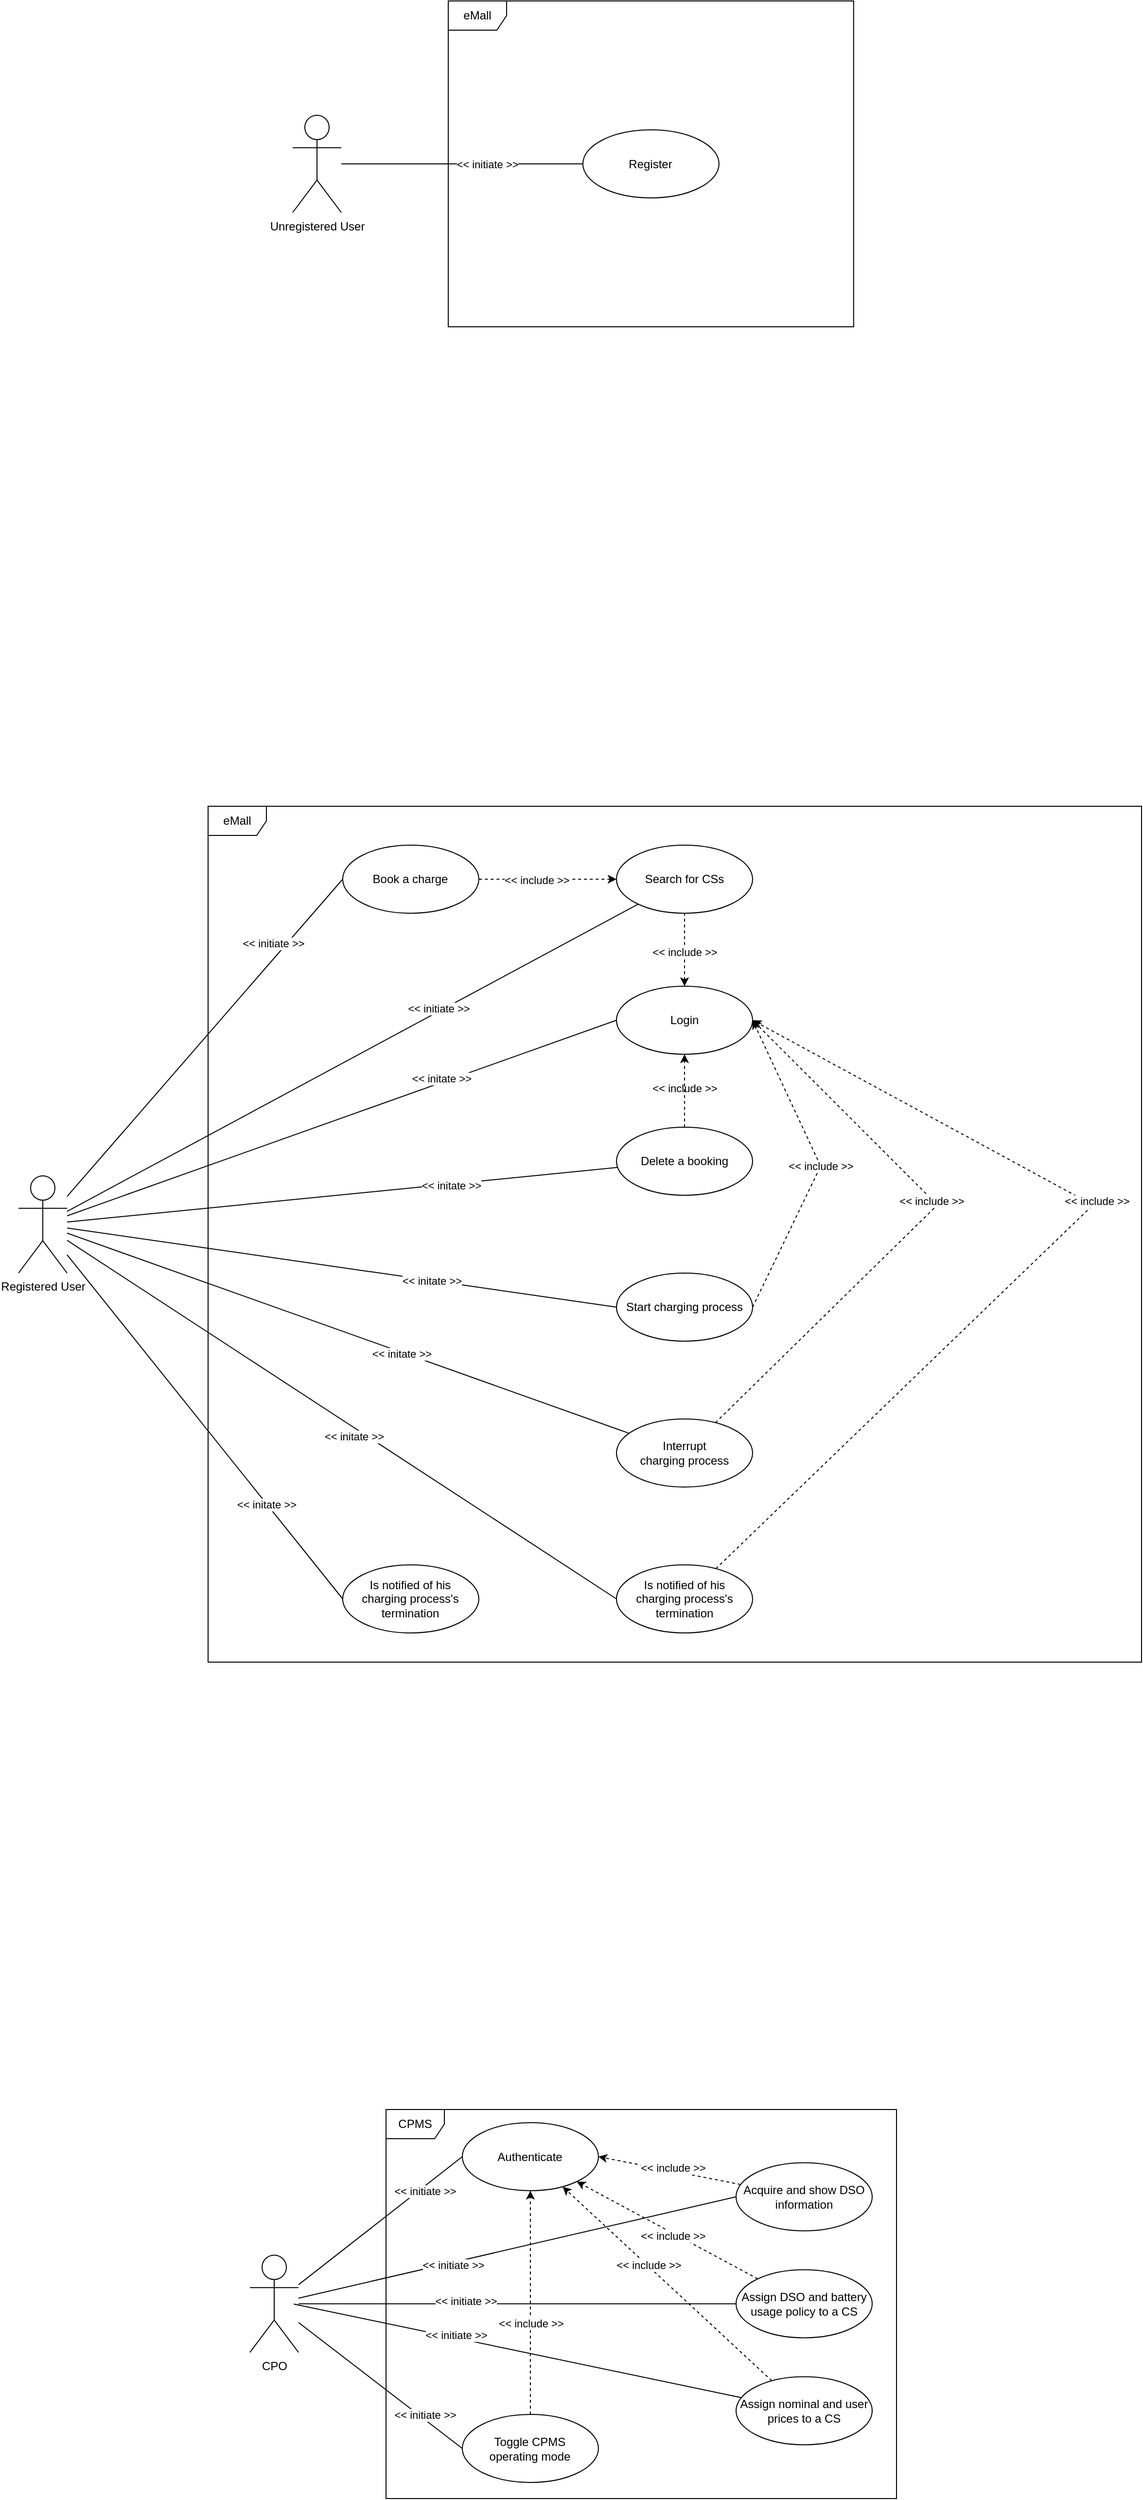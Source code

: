 <mxfile version="20.6.0" type="device"><diagram id="VmkJ4ec9ErnD-Jqvrn5z" name="Pagina-1"><mxGraphModel dx="1184" dy="596" grid="1" gridSize="10" guides="1" tooltips="1" connect="1" arrows="1" fold="1" page="1" pageScale="1" pageWidth="1200" pageHeight="1100" math="0" shadow="0"><root><mxCell id="0"/><mxCell id="1" parent="0"/><mxCell id="TpdDOl2EQPHDTydbIzFz-64" value="CPMS" style="shape=umlFrame;whiteSpace=wrap;html=1;" parent="1" vertex="1"><mxGeometry x="408" y="2550" width="525" height="400" as="geometry"/></mxCell><mxCell id="TpdDOl2EQPHDTydbIzFz-1" value="eMall" style="shape=umlFrame;whiteSpace=wrap;html=1;" parent="1" vertex="1"><mxGeometry x="472" y="382" width="416.89" height="335" as="geometry"/></mxCell><mxCell id="TpdDOl2EQPHDTydbIzFz-6" style="rounded=0;orthogonalLoop=1;jettySize=auto;html=1;endArrow=none;endFill=0;" parent="1" source="TpdDOl2EQPHDTydbIzFz-2" target="TpdDOl2EQPHDTydbIzFz-4" edge="1"><mxGeometry relative="1" as="geometry"/></mxCell><mxCell id="TpdDOl2EQPHDTydbIzFz-7" value="&amp;lt;&amp;lt; initiate &amp;gt;&amp;gt;" style="edgeLabel;html=1;align=center;verticalAlign=middle;resizable=0;points=[];" parent="TpdDOl2EQPHDTydbIzFz-6" vertex="1" connectable="0"><mxGeometry x="0.106" relative="1" as="geometry"><mxPoint x="12" as="offset"/></mxGeometry></mxCell><mxCell id="TpdDOl2EQPHDTydbIzFz-2" value="Unregistered User" style="shape=umlActor;verticalLabelPosition=bottom;verticalAlign=top;html=1;" parent="1" vertex="1"><mxGeometry x="312" y="499.5" width="50" height="100" as="geometry"/></mxCell><mxCell id="TpdDOl2EQPHDTydbIzFz-4" value="Register" style="ellipse;whiteSpace=wrap;html=1;" parent="1" vertex="1"><mxGeometry x="610.45" y="514.5" width="140" height="70" as="geometry"/></mxCell><mxCell id="TpdDOl2EQPHDTydbIzFz-8" value="eMall" style="shape=umlFrame;whiteSpace=wrap;html=1;" parent="1" vertex="1"><mxGeometry x="225" y="1210" width="960" height="880" as="geometry"/></mxCell><mxCell id="TpdDOl2EQPHDTydbIzFz-9" style="rounded=0;orthogonalLoop=1;jettySize=auto;html=1;endArrow=none;endFill=0;" parent="1" source="TpdDOl2EQPHDTydbIzFz-11" target="TpdDOl2EQPHDTydbIzFz-12" edge="1"><mxGeometry relative="1" as="geometry"/></mxCell><mxCell id="TpdDOl2EQPHDTydbIzFz-10" value="&amp;lt;&amp;lt; initiate &amp;gt;&amp;gt;" style="edgeLabel;html=1;align=center;verticalAlign=middle;resizable=0;points=[];" parent="TpdDOl2EQPHDTydbIzFz-9" vertex="1" connectable="0"><mxGeometry x="0.106" relative="1" as="geometry"><mxPoint x="57" y="-34" as="offset"/></mxGeometry></mxCell><mxCell id="TpdDOl2EQPHDTydbIzFz-23" style="edgeStyle=none;rounded=0;orthogonalLoop=1;jettySize=auto;html=1;entryX=0;entryY=0.5;entryDx=0;entryDy=0;endArrow=none;endFill=0;" parent="1" source="TpdDOl2EQPHDTydbIzFz-11" target="TpdDOl2EQPHDTydbIzFz-13" edge="1"><mxGeometry relative="1" as="geometry"/></mxCell><mxCell id="TpdDOl2EQPHDTydbIzFz-24" value="&amp;lt;&amp;lt; initiate &amp;gt;&amp;gt;" style="edgeLabel;html=1;align=center;verticalAlign=middle;resizable=0;points=[];" parent="TpdDOl2EQPHDTydbIzFz-23" vertex="1" connectable="0"><mxGeometry x="0.129" relative="1" as="geometry"><mxPoint x="52" y="-76" as="offset"/></mxGeometry></mxCell><mxCell id="TpdDOl2EQPHDTydbIzFz-26" style="edgeStyle=none;rounded=0;orthogonalLoop=1;jettySize=auto;html=1;entryX=0;entryY=0.5;entryDx=0;entryDy=0;startArrow=none;startFill=0;endArrow=none;endFill=0;" parent="1" source="TpdDOl2EQPHDTydbIzFz-11" target="TpdDOl2EQPHDTydbIzFz-25" edge="1"><mxGeometry relative="1" as="geometry"/></mxCell><mxCell id="TpdDOl2EQPHDTydbIzFz-35" style="edgeStyle=none;rounded=0;orthogonalLoop=1;jettySize=auto;html=1;entryX=0.019;entryY=0.589;entryDx=0;entryDy=0;entryPerimeter=0;startArrow=none;startFill=0;endArrow=none;endFill=0;" parent="1" source="TpdDOl2EQPHDTydbIzFz-11" target="TpdDOl2EQPHDTydbIzFz-34" edge="1"><mxGeometry relative="1" as="geometry"/></mxCell><mxCell id="TpdDOl2EQPHDTydbIzFz-40" style="edgeStyle=none;rounded=0;orthogonalLoop=1;jettySize=auto;html=1;entryX=0;entryY=0.5;entryDx=0;entryDy=0;startArrow=none;startFill=0;endArrow=none;endFill=0;" parent="1" source="TpdDOl2EQPHDTydbIzFz-11" target="TpdDOl2EQPHDTydbIzFz-39" edge="1"><mxGeometry relative="1" as="geometry"/></mxCell><mxCell id="TpdDOl2EQPHDTydbIzFz-51" style="edgeStyle=none;rounded=0;orthogonalLoop=1;jettySize=auto;html=1;entryX=0;entryY=0.5;entryDx=0;entryDy=0;startArrow=none;startFill=0;endArrow=none;endFill=0;" parent="1" source="TpdDOl2EQPHDTydbIzFz-11" target="TpdDOl2EQPHDTydbIzFz-50" edge="1"><mxGeometry relative="1" as="geometry"/></mxCell><mxCell id="TpdDOl2EQPHDTydbIzFz-57" style="edgeStyle=none;rounded=0;orthogonalLoop=1;jettySize=auto;html=1;entryX=0;entryY=0.5;entryDx=0;entryDy=0;startArrow=none;startFill=0;endArrow=none;endFill=0;" parent="1" source="TpdDOl2EQPHDTydbIzFz-11" target="TpdDOl2EQPHDTydbIzFz-56" edge="1"><mxGeometry relative="1" as="geometry"/></mxCell><mxCell id="TpdDOl2EQPHDTydbIzFz-11" value="Registered User" style="shape=umlActor;verticalLabelPosition=bottom;verticalAlign=top;html=1;" parent="1" vertex="1"><mxGeometry x="30" y="1590" width="50" height="100" as="geometry"/></mxCell><mxCell id="TpdDOl2EQPHDTydbIzFz-21" style="rounded=0;orthogonalLoop=1;jettySize=auto;html=1;endArrow=none;endFill=0;startArrow=classic;startFill=1;dashed=1;" parent="1" source="TpdDOl2EQPHDTydbIzFz-12" target="TpdDOl2EQPHDTydbIzFz-13" edge="1"><mxGeometry relative="1" as="geometry"/></mxCell><mxCell id="TpdDOl2EQPHDTydbIzFz-22" value="&amp;lt;&amp;lt; include &amp;gt;&amp;gt;" style="edgeLabel;html=1;align=center;verticalAlign=middle;resizable=0;points=[];" parent="TpdDOl2EQPHDTydbIzFz-21" vertex="1" connectable="0"><mxGeometry x="0.161" y="1" relative="1" as="geometry"><mxPoint as="offset"/></mxGeometry></mxCell><mxCell id="TpdDOl2EQPHDTydbIzFz-12" value="Search for CSs" style="ellipse;whiteSpace=wrap;html=1;" parent="1" vertex="1"><mxGeometry x="645" y="1250" width="140" height="70" as="geometry"/></mxCell><mxCell id="TpdDOl2EQPHDTydbIzFz-13" value="Book a charge" style="ellipse;whiteSpace=wrap;html=1;" parent="1" vertex="1"><mxGeometry x="363.45" y="1250" width="140" height="70" as="geometry"/></mxCell><mxCell id="TpdDOl2EQPHDTydbIzFz-28" style="edgeStyle=none;rounded=0;orthogonalLoop=1;jettySize=auto;html=1;dashed=1;startArrow=classic;startFill=1;endArrow=none;endFill=0;" parent="1" source="TpdDOl2EQPHDTydbIzFz-25" target="TpdDOl2EQPHDTydbIzFz-12" edge="1"><mxGeometry relative="1" as="geometry"/></mxCell><mxCell id="TpdDOl2EQPHDTydbIzFz-25" value="Login" style="ellipse;whiteSpace=wrap;html=1;" parent="1" vertex="1"><mxGeometry x="645" y="1395" width="140" height="70" as="geometry"/></mxCell><mxCell id="TpdDOl2EQPHDTydbIzFz-31" value="&amp;lt;&amp;lt; include &amp;gt;&amp;gt;" style="edgeLabel;html=1;align=center;verticalAlign=middle;resizable=0;points=[];" parent="1" vertex="1" connectable="0"><mxGeometry x="715" y="1500.003" as="geometry"/></mxCell><mxCell id="TpdDOl2EQPHDTydbIzFz-36" style="edgeStyle=none;rounded=0;orthogonalLoop=1;jettySize=auto;html=1;startArrow=none;startFill=0;endArrow=classic;endFill=1;dashed=1;" parent="1" source="TpdDOl2EQPHDTydbIzFz-34" target="TpdDOl2EQPHDTydbIzFz-25" edge="1"><mxGeometry relative="1" as="geometry"/></mxCell><mxCell id="TpdDOl2EQPHDTydbIzFz-34" value="Delete a booking" style="ellipse;whiteSpace=wrap;html=1;" parent="1" vertex="1"><mxGeometry x="645" y="1540" width="140" height="70" as="geometry"/></mxCell><mxCell id="TpdDOl2EQPHDTydbIzFz-37" value="&amp;lt;&amp;lt; include &amp;gt;&amp;gt;" style="edgeLabel;html=1;align=center;verticalAlign=middle;resizable=0;points=[];" parent="1" vertex="1" connectable="0"><mxGeometry x="715" y="1360.003" as="geometry"/></mxCell><mxCell id="TpdDOl2EQPHDTydbIzFz-38" value="&amp;lt;&amp;lt; initate &amp;gt;&amp;gt;" style="edgeLabel;html=1;align=center;verticalAlign=middle;resizable=0;points=[];" parent="1" vertex="1" connectable="0"><mxGeometry x="475.0" y="1600.002" as="geometry"/></mxCell><mxCell id="TpdDOl2EQPHDTydbIzFz-41" style="edgeStyle=none;rounded=0;orthogonalLoop=1;jettySize=auto;html=1;entryX=1;entryY=0.5;entryDx=0;entryDy=0;dashed=1;startArrow=none;startFill=0;endArrow=classic;endFill=1;exitX=1;exitY=0.5;exitDx=0;exitDy=0;" parent="1" source="TpdDOl2EQPHDTydbIzFz-39" target="TpdDOl2EQPHDTydbIzFz-25" edge="1"><mxGeometry relative="1" as="geometry"><Array as="points"><mxPoint x="855" y="1580"/></Array></mxGeometry></mxCell><mxCell id="TpdDOl2EQPHDTydbIzFz-39" value="Start charging process" style="ellipse;whiteSpace=wrap;html=1;" parent="1" vertex="1"><mxGeometry x="645" y="1690" width="140" height="70" as="geometry"/></mxCell><mxCell id="TpdDOl2EQPHDTydbIzFz-42" value="&amp;lt;&amp;lt; initate &amp;gt;&amp;gt;" style="edgeLabel;html=1;align=center;verticalAlign=middle;resizable=0;points=[];" parent="1" vertex="1" connectable="0"><mxGeometry x="465.0" y="1490.002" as="geometry"/></mxCell><mxCell id="TpdDOl2EQPHDTydbIzFz-44" value="&amp;lt;&amp;lt; include &amp;gt;&amp;gt;" style="edgeLabel;html=1;align=center;verticalAlign=middle;resizable=0;points=[];" parent="1" vertex="1" connectable="0"><mxGeometry x="855" y="1580.003" as="geometry"/></mxCell><mxCell id="TpdDOl2EQPHDTydbIzFz-46" style="edgeStyle=none;rounded=0;orthogonalLoop=1;jettySize=auto;html=1;startArrow=none;startFill=0;endArrow=none;endFill=0;" parent="1" source="TpdDOl2EQPHDTydbIzFz-45" target="TpdDOl2EQPHDTydbIzFz-11" edge="1"><mxGeometry relative="1" as="geometry"/></mxCell><mxCell id="TpdDOl2EQPHDTydbIzFz-48" style="edgeStyle=none;rounded=0;orthogonalLoop=1;jettySize=auto;html=1;entryX=1;entryY=0.5;entryDx=0;entryDy=0;startArrow=none;startFill=0;endArrow=classic;endFill=1;dashed=1;" parent="1" source="TpdDOl2EQPHDTydbIzFz-45" target="TpdDOl2EQPHDTydbIzFz-25" edge="1"><mxGeometry relative="1" as="geometry"><Array as="points"><mxPoint x="975" y="1620"/></Array></mxGeometry></mxCell><mxCell id="TpdDOl2EQPHDTydbIzFz-45" value="&lt;div&gt;Interrupt&lt;/div&gt;&lt;div&gt;charging process&lt;br&gt;&lt;/div&gt;" style="ellipse;whiteSpace=wrap;html=1;" parent="1" vertex="1"><mxGeometry x="645" y="1840" width="140" height="70" as="geometry"/></mxCell><mxCell id="TpdDOl2EQPHDTydbIzFz-47" value="&amp;lt;&amp;lt; initate &amp;gt;&amp;gt;" style="edgeLabel;html=1;align=center;verticalAlign=middle;resizable=0;points=[];" parent="1" vertex="1" connectable="0"><mxGeometry x="465.0" y="1650.002" as="geometry"><mxPoint x="-10" y="48" as="offset"/></mxGeometry></mxCell><mxCell id="TpdDOl2EQPHDTydbIzFz-49" value="&amp;lt;&amp;lt; include &amp;gt;&amp;gt;" style="edgeLabel;html=1;align=center;verticalAlign=middle;resizable=0;points=[];" parent="1" vertex="1" connectable="0"><mxGeometry x="865" y="1590.003" as="geometry"><mxPoint x="104" y="26" as="offset"/></mxGeometry></mxCell><mxCell id="TpdDOl2EQPHDTydbIzFz-53" style="edgeStyle=none;rounded=0;orthogonalLoop=1;jettySize=auto;html=1;entryX=1;entryY=0.5;entryDx=0;entryDy=0;startArrow=none;startFill=0;endArrow=classic;endFill=1;dashed=1;" parent="1" source="TpdDOl2EQPHDTydbIzFz-50" target="TpdDOl2EQPHDTydbIzFz-25" edge="1"><mxGeometry relative="1" as="geometry"><Array as="points"><mxPoint x="1135" y="1620"/></Array></mxGeometry></mxCell><mxCell id="TpdDOl2EQPHDTydbIzFz-50" value="&lt;div&gt;Is notified of his&lt;/div&gt;&lt;div&gt;charging process's&lt;/div&gt;&lt;div&gt;termination&lt;br&gt;&lt;/div&gt;" style="ellipse;whiteSpace=wrap;html=1;" parent="1" vertex="1"><mxGeometry x="645" y="1990" width="140" height="70" as="geometry"/></mxCell><mxCell id="TpdDOl2EQPHDTydbIzFz-54" value="&amp;lt;&amp;lt; include &amp;gt;&amp;gt;" style="edgeLabel;html=1;align=center;verticalAlign=middle;resizable=0;points=[];" parent="1" vertex="1" connectable="0"><mxGeometry x="1035" y="1590.003" as="geometry"><mxPoint x="104" y="26" as="offset"/></mxGeometry></mxCell><mxCell id="TpdDOl2EQPHDTydbIzFz-55" value="&amp;lt;&amp;lt; initate &amp;gt;&amp;gt;" style="edgeLabel;html=1;align=center;verticalAlign=middle;resizable=0;points=[];" parent="1" vertex="1" connectable="0"><mxGeometry x="433.45" y="1725.002" as="geometry"><mxPoint x="-10" y="48" as="offset"/></mxGeometry></mxCell><mxCell id="TpdDOl2EQPHDTydbIzFz-56" value="&lt;div&gt;Is notified of his&lt;/div&gt;&lt;div&gt;charging process's&lt;/div&gt;&lt;div&gt;termination&lt;br&gt;&lt;/div&gt;" style="ellipse;whiteSpace=wrap;html=1;" parent="1" vertex="1"><mxGeometry x="363.45" y="1990" width="140" height="70" as="geometry"/></mxCell><mxCell id="TpdDOl2EQPHDTydbIzFz-58" value="&amp;lt;&amp;lt; initate &amp;gt;&amp;gt;" style="edgeLabel;html=1;align=center;verticalAlign=middle;resizable=0;points=[];" parent="1" vertex="1" connectable="0"><mxGeometry x="385.0" y="1810.002" as="geometry"><mxPoint x="-10" y="48" as="offset"/></mxGeometry></mxCell><mxCell id="TpdDOl2EQPHDTydbIzFz-59" value="&amp;lt;&amp;lt; initate &amp;gt;&amp;gt;" style="edgeLabel;html=1;align=center;verticalAlign=middle;resizable=0;points=[];" parent="1" vertex="1" connectable="0"><mxGeometry x="295.0" y="1880.002" as="geometry"><mxPoint x="-10" y="48" as="offset"/></mxGeometry></mxCell><mxCell id="TpdDOl2EQPHDTydbIzFz-69" style="edgeStyle=none;rounded=0;orthogonalLoop=1;jettySize=auto;html=1;entryX=0;entryY=0.5;entryDx=0;entryDy=0;startArrow=none;startFill=0;endArrow=none;endFill=0;" parent="1" source="TpdDOl2EQPHDTydbIzFz-63" target="TpdDOl2EQPHDTydbIzFz-67" edge="1"><mxGeometry relative="1" as="geometry"/></mxCell><mxCell id="TpdDOl2EQPHDTydbIzFz-82" value="&amp;lt;&amp;lt; initiate &amp;gt;&amp;gt;" style="edgeLabel;html=1;align=center;verticalAlign=middle;resizable=0;points=[];" parent="TpdDOl2EQPHDTydbIzFz-69" vertex="1" connectable="0"><mxGeometry x="-0.158" y="-1" relative="1" as="geometry"><mxPoint x="58" y="-42" as="offset"/></mxGeometry></mxCell><mxCell id="TpdDOl2EQPHDTydbIzFz-71" style="edgeStyle=none;rounded=0;orthogonalLoop=1;jettySize=auto;html=1;entryX=0;entryY=0.5;entryDx=0;entryDy=0;startArrow=none;startFill=0;endArrow=none;endFill=0;" parent="1" source="TpdDOl2EQPHDTydbIzFz-63" target="TpdDOl2EQPHDTydbIzFz-70" edge="1"><mxGeometry relative="1" as="geometry"/></mxCell><mxCell id="TpdDOl2EQPHDTydbIzFz-76" style="edgeStyle=none;rounded=0;orthogonalLoop=1;jettySize=auto;html=1;entryX=0;entryY=0.5;entryDx=0;entryDy=0;startArrow=none;startFill=0;endArrow=none;endFill=0;" parent="1" source="TpdDOl2EQPHDTydbIzFz-63" target="TpdDOl2EQPHDTydbIzFz-75" edge="1"><mxGeometry relative="1" as="geometry"/></mxCell><mxCell id="TpdDOl2EQPHDTydbIzFz-79" style="edgeStyle=none;rounded=0;orthogonalLoop=1;jettySize=auto;html=1;entryX=0;entryY=0.5;entryDx=0;entryDy=0;startArrow=none;startFill=0;endArrow=none;endFill=0;" parent="1" source="TpdDOl2EQPHDTydbIzFz-63" target="TpdDOl2EQPHDTydbIzFz-78" edge="1"><mxGeometry relative="1" as="geometry"/></mxCell><mxCell id="TpdDOl2EQPHDTydbIzFz-63" value="CPO" style="shape=umlActor;verticalLabelPosition=bottom;verticalAlign=top;html=1;" parent="1" vertex="1"><mxGeometry x="268" y="2699.75" width="50" height="100" as="geometry"/></mxCell><mxCell id="TpdDOl2EQPHDTydbIzFz-67" value="Authenticate" style="ellipse;whiteSpace=wrap;html=1;" parent="1" vertex="1"><mxGeometry x="486.45" y="2563.5" width="140" height="70" as="geometry"/></mxCell><mxCell id="TpdDOl2EQPHDTydbIzFz-74" style="edgeStyle=none;rounded=0;orthogonalLoop=1;jettySize=auto;html=1;entryX=1;entryY=0.5;entryDx=0;entryDy=0;startArrow=none;startFill=0;endArrow=classic;endFill=1;dashed=1;" parent="1" source="TpdDOl2EQPHDTydbIzFz-70" target="TpdDOl2EQPHDTydbIzFz-67" edge="1"><mxGeometry relative="1" as="geometry"/></mxCell><mxCell id="TpdDOl2EQPHDTydbIzFz-70" value="&lt;div&gt;Acquire and show DSO&lt;/div&gt;&lt;div&gt;information&lt;/div&gt;" style="ellipse;whiteSpace=wrap;html=1;" parent="1" vertex="1"><mxGeometry x="768" y="2604.75" width="140" height="70" as="geometry"/></mxCell><mxCell id="TpdDOl2EQPHDTydbIzFz-77" style="edgeStyle=none;rounded=0;orthogonalLoop=1;jettySize=auto;html=1;startArrow=none;startFill=0;endArrow=classic;endFill=1;dashed=1;" parent="1" source="TpdDOl2EQPHDTydbIzFz-75" target="TpdDOl2EQPHDTydbIzFz-67" edge="1"><mxGeometry relative="1" as="geometry"/></mxCell><mxCell id="TpdDOl2EQPHDTydbIzFz-75" value="Assign DSO and battery usage policy to a CS" style="ellipse;whiteSpace=wrap;html=1;" parent="1" vertex="1"><mxGeometry x="768" y="2714.75" width="140" height="70" as="geometry"/></mxCell><mxCell id="TpdDOl2EQPHDTydbIzFz-81" style="edgeStyle=none;rounded=0;orthogonalLoop=1;jettySize=auto;html=1;startArrow=none;startFill=0;endArrow=classic;endFill=1;dashed=1;" parent="1" source="TpdDOl2EQPHDTydbIzFz-78" target="TpdDOl2EQPHDTydbIzFz-67" edge="1"><mxGeometry relative="1" as="geometry"/></mxCell><mxCell id="TpdDOl2EQPHDTydbIzFz-86" value="&amp;lt;&amp;lt; include &amp;gt;&amp;gt;" style="edgeLabel;html=1;align=center;verticalAlign=middle;resizable=0;points=[];" parent="TpdDOl2EQPHDTydbIzFz-81" vertex="1" connectable="0"><mxGeometry x="-0.139" relative="1" as="geometry"><mxPoint y="5" as="offset"/></mxGeometry></mxCell><mxCell id="TpdDOl2EQPHDTydbIzFz-78" value="&lt;div&gt;Toggle CPMS&lt;/div&gt;&lt;div&gt;operating mode&lt;/div&gt;" style="ellipse;whiteSpace=wrap;html=1;" parent="1" vertex="1"><mxGeometry x="486.45" y="2863.5" width="140" height="70" as="geometry"/></mxCell><mxCell id="TpdDOl2EQPHDTydbIzFz-83" value="&amp;lt;&amp;lt; initiate &amp;gt;&amp;gt;" style="edgeLabel;html=1;align=center;verticalAlign=middle;resizable=0;points=[];" parent="1" vertex="1" connectable="0"><mxGeometry x="476.447" y="2709.997" as="geometry"/></mxCell><mxCell id="TpdDOl2EQPHDTydbIzFz-84" value="&amp;lt;&amp;lt; initiate &amp;gt;&amp;gt;" style="edgeLabel;html=1;align=center;verticalAlign=middle;resizable=0;points=[];" parent="1" vertex="1" connectable="0"><mxGeometry x="486.447" y="2749.997" as="geometry"><mxPoint x="3" y="-3" as="offset"/></mxGeometry></mxCell><mxCell id="TpdDOl2EQPHDTydbIzFz-85" value="&amp;lt;&amp;lt; initiate &amp;gt;&amp;gt;" style="edgeLabel;html=1;align=center;verticalAlign=middle;resizable=0;points=[];" parent="1" vertex="1" connectable="0"><mxGeometry x="447.997" y="2863.497" as="geometry"/></mxCell><mxCell id="TpdDOl2EQPHDTydbIzFz-87" value="&amp;lt;&amp;lt; include &amp;gt;&amp;gt;" style="edgeLabel;html=1;align=center;verticalAlign=middle;resizable=0;points=[];" parent="1" vertex="1" connectable="0"><mxGeometry x="703.0" y="2680.004" as="geometry"/></mxCell><mxCell id="TpdDOl2EQPHDTydbIzFz-88" value="&amp;lt;&amp;lt; include &amp;gt;&amp;gt;" style="edgeLabel;html=1;align=center;verticalAlign=middle;resizable=0;points=[];" parent="1" vertex="1" connectable="0"><mxGeometry x="703.0" y="2610.004" as="geometry"/></mxCell><mxCell id="oOMxZkr_peEDhWIlimvz-1" value="Assign nominal and user prices to a CS" style="ellipse;whiteSpace=wrap;html=1;" parent="1" vertex="1"><mxGeometry x="768" y="2824.75" width="140" height="70" as="geometry"/></mxCell><mxCell id="oOMxZkr_peEDhWIlimvz-2" style="edgeStyle=none;rounded=0;orthogonalLoop=1;jettySize=auto;html=1;startArrow=none;startFill=0;endArrow=none;endFill=0;" parent="1" target="oOMxZkr_peEDhWIlimvz-1" edge="1"><mxGeometry relative="1" as="geometry"><mxPoint x="313" y="2750" as="sourcePoint"/><mxPoint x="496.45" y="2908.5" as="targetPoint"/></mxGeometry></mxCell><mxCell id="oOMxZkr_peEDhWIlimvz-3" value="&amp;lt;&amp;lt; initiate &amp;gt;&amp;gt;" style="edgeLabel;html=1;align=center;verticalAlign=middle;resizable=0;points=[];" parent="1" vertex="1" connectable="0"><mxGeometry x="476.447" y="2784.997" as="geometry"><mxPoint x="3" y="-3" as="offset"/></mxGeometry></mxCell><mxCell id="oOMxZkr_peEDhWIlimvz-4" style="edgeStyle=none;rounded=0;orthogonalLoop=1;jettySize=auto;html=1;startArrow=none;startFill=0;endArrow=classic;endFill=1;dashed=1;" parent="1" source="oOMxZkr_peEDhWIlimvz-1" target="TpdDOl2EQPHDTydbIzFz-67" edge="1"><mxGeometry relative="1" as="geometry"><mxPoint x="855.601" y="2736.792" as="sourcePoint"/><mxPoint x="618.853" y="2631.705" as="targetPoint"/></mxGeometry></mxCell><mxCell id="oOMxZkr_peEDhWIlimvz-6" value="&amp;lt;&amp;lt; include &amp;gt;&amp;gt;" style="edgeLabel;html=1;align=center;verticalAlign=middle;resizable=0;points=[];" parent="1" vertex="1" connectable="0"><mxGeometry x="678.0" y="2709.994" as="geometry"/></mxCell></root></mxGraphModel></diagram></mxfile>